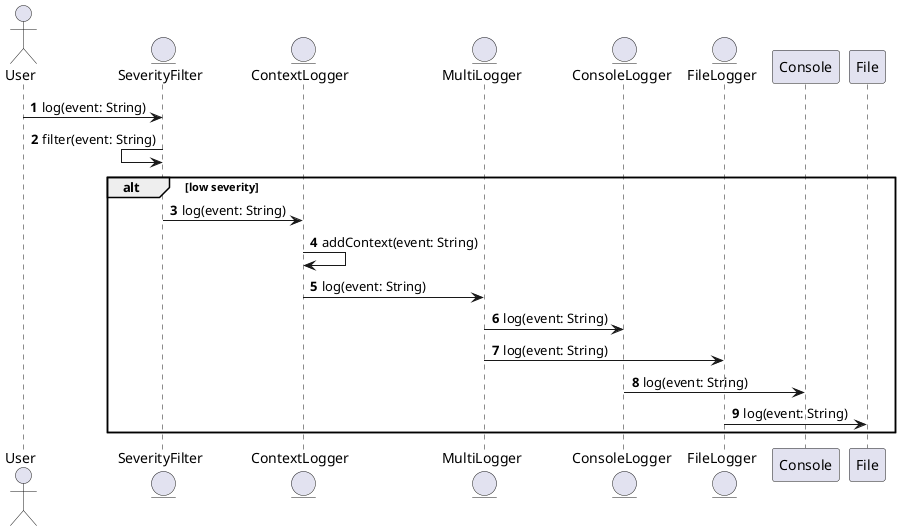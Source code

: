 @startuml
autonumber

actor User
entity SeverityFilter
entity ContextLogger
entity MultiLogger
entity ConsoleLogger
entity FileLogger

User -> SeverityFilter: log(event: String)
SeverityFilter <- SeverityFilter: filter(event: String)
alt low severity
ContextLogger <- SeverityFilter: log(event: String)
ContextLogger -> ContextLogger: addContext(event: String)
MultiLogger <- ContextLogger: log(event: String)
ConsoleLogger <- MultiLogger: log(event: String)
FileLogger <- MultiLogger: log(event: String)
Console <- ConsoleLogger: log(event: String)
File <- FileLogger: log(event: String)
end

@enduml